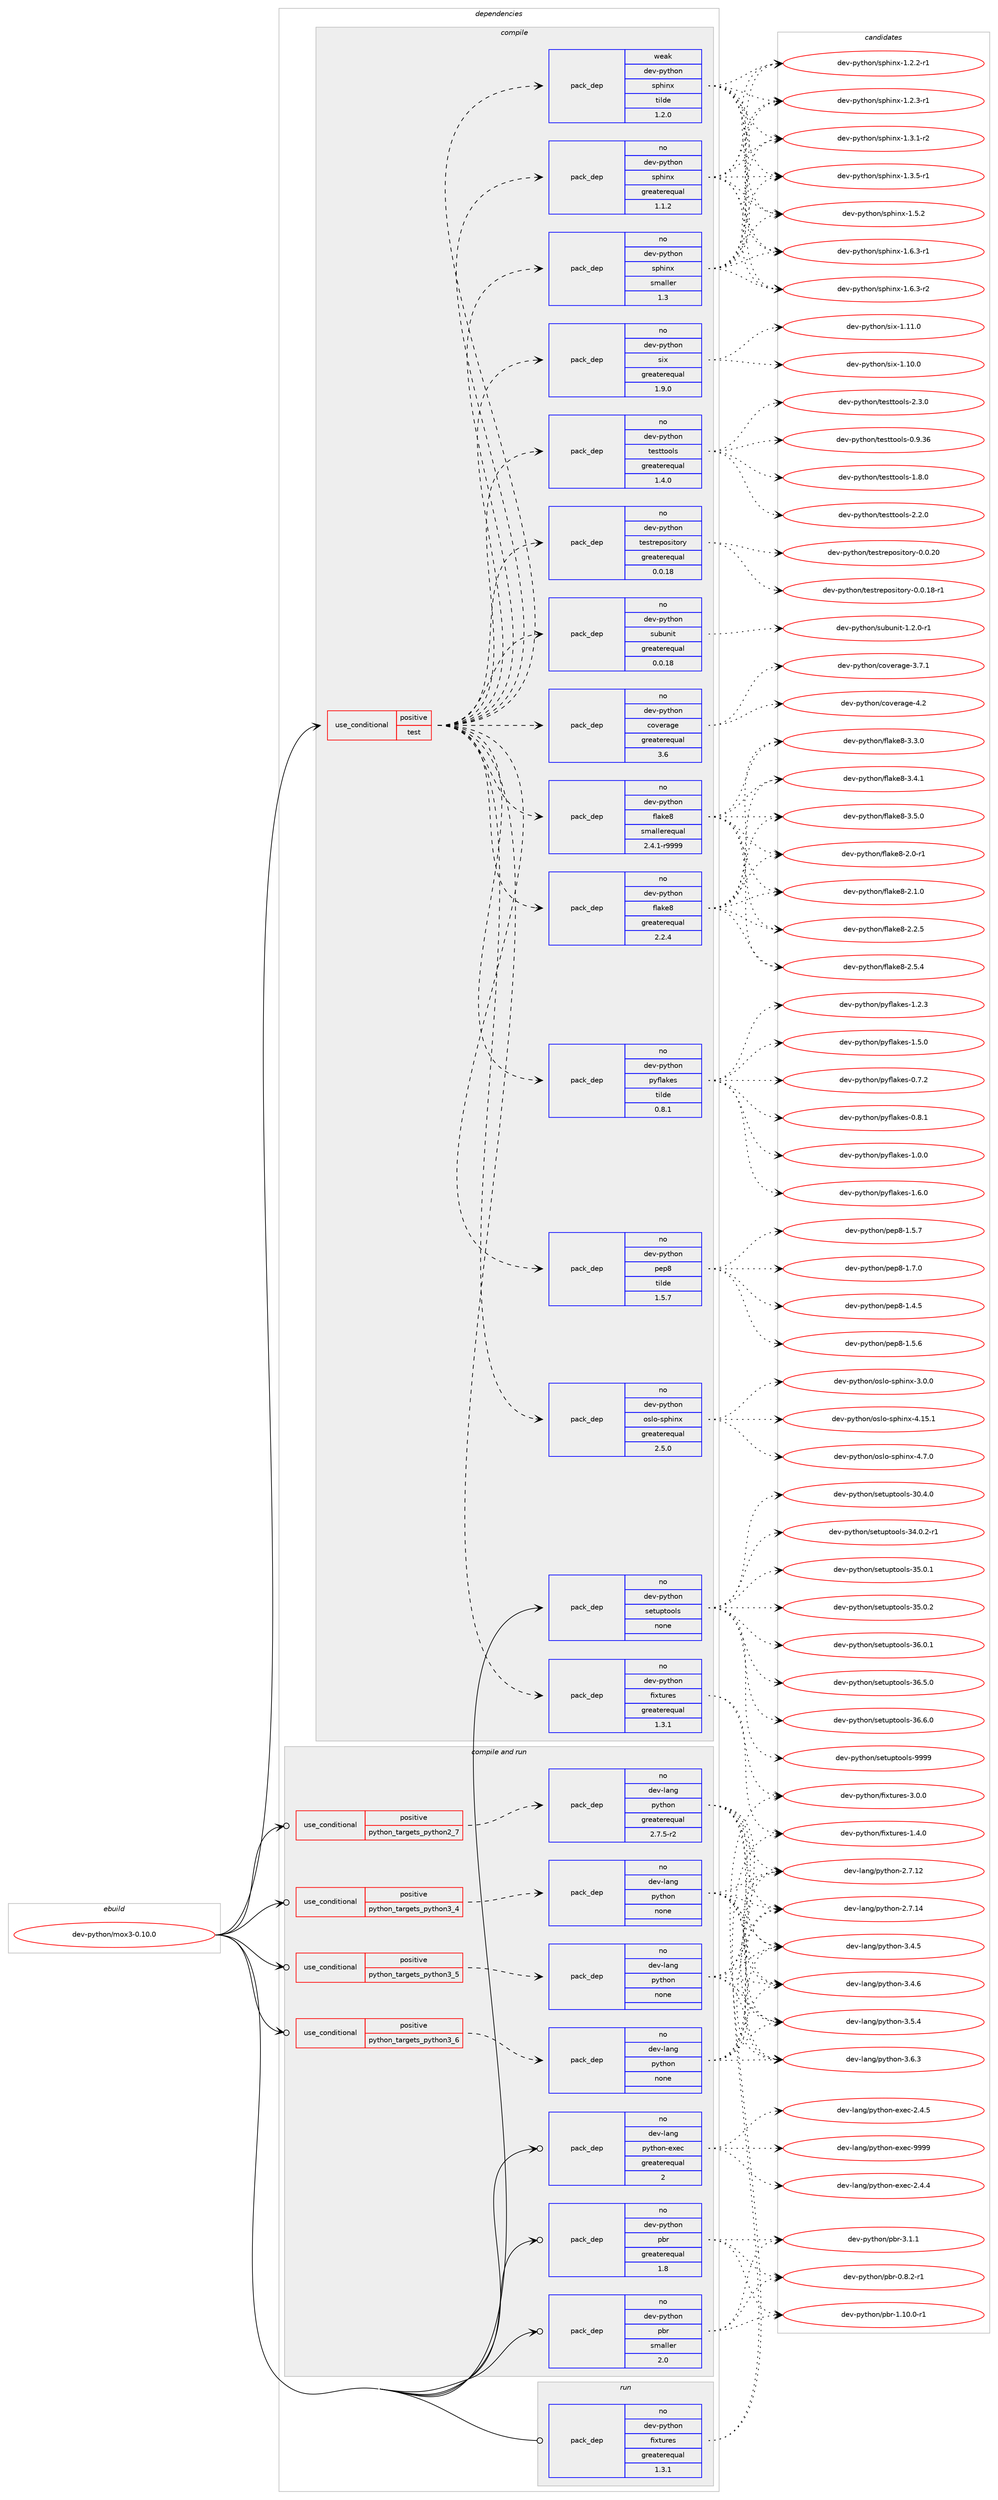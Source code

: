 digraph prolog {

# *************
# Graph options
# *************

newrank=true;
concentrate=true;
compound=true;
graph [rankdir=LR,fontname=Helvetica,fontsize=10,ranksep=1.5];#, ranksep=2.5, nodesep=0.2];
edge  [arrowhead=vee];
node  [fontname=Helvetica,fontsize=10];

# **********
# The ebuild
# **********

subgraph cluster_leftcol {
color=gray;
rank=same;
label=<<i>ebuild</i>>;
id [label="dev-python/mox3-0.10.0", color=red, width=4, href="../dev-python/mox3-0.10.0.svg"];
}

# ****************
# The dependencies
# ****************

subgraph cluster_midcol {
color=gray;
label=<<i>dependencies</i>>;
subgraph cluster_compile {
fillcolor="#eeeeee";
style=filled;
label=<<i>compile</i>>;
subgraph cond35665 {
dependency166751 [label=<<TABLE BORDER="0" CELLBORDER="1" CELLSPACING="0" CELLPADDING="4"><TR><TD ROWSPAN="3" CELLPADDING="10">use_conditional</TD></TR><TR><TD>positive</TD></TR><TR><TD>test</TD></TR></TABLE>>, shape=none, color=red];
subgraph pack127231 {
dependency166752 [label=<<TABLE BORDER="0" CELLBORDER="1" CELLSPACING="0" CELLPADDING="4" WIDTH="220"><TR><TD ROWSPAN="6" CELLPADDING="30">pack_dep</TD></TR><TR><TD WIDTH="110">no</TD></TR><TR><TD>dev-python</TD></TR><TR><TD>fixtures</TD></TR><TR><TD>greaterequal</TD></TR><TR><TD>1.3.1</TD></TR></TABLE>>, shape=none, color=blue];
}
dependency166751:e -> dependency166752:w [weight=20,style="dashed",arrowhead="vee"];
subgraph pack127232 {
dependency166753 [label=<<TABLE BORDER="0" CELLBORDER="1" CELLSPACING="0" CELLPADDING="4" WIDTH="220"><TR><TD ROWSPAN="6" CELLPADDING="30">pack_dep</TD></TR><TR><TD WIDTH="110">no</TD></TR><TR><TD>dev-python</TD></TR><TR><TD>pep8</TD></TR><TR><TD>tilde</TD></TR><TR><TD>1.5.7</TD></TR></TABLE>>, shape=none, color=blue];
}
dependency166751:e -> dependency166753:w [weight=20,style="dashed",arrowhead="vee"];
subgraph pack127233 {
dependency166754 [label=<<TABLE BORDER="0" CELLBORDER="1" CELLSPACING="0" CELLPADDING="4" WIDTH="220"><TR><TD ROWSPAN="6" CELLPADDING="30">pack_dep</TD></TR><TR><TD WIDTH="110">no</TD></TR><TR><TD>dev-python</TD></TR><TR><TD>pyflakes</TD></TR><TR><TD>tilde</TD></TR><TR><TD>0.8.1</TD></TR></TABLE>>, shape=none, color=blue];
}
dependency166751:e -> dependency166754:w [weight=20,style="dashed",arrowhead="vee"];
subgraph pack127234 {
dependency166755 [label=<<TABLE BORDER="0" CELLBORDER="1" CELLSPACING="0" CELLPADDING="4" WIDTH="220"><TR><TD ROWSPAN="6" CELLPADDING="30">pack_dep</TD></TR><TR><TD WIDTH="110">no</TD></TR><TR><TD>dev-python</TD></TR><TR><TD>flake8</TD></TR><TR><TD>greaterequal</TD></TR><TR><TD>2.2.4</TD></TR></TABLE>>, shape=none, color=blue];
}
dependency166751:e -> dependency166755:w [weight=20,style="dashed",arrowhead="vee"];
subgraph pack127235 {
dependency166756 [label=<<TABLE BORDER="0" CELLBORDER="1" CELLSPACING="0" CELLPADDING="4" WIDTH="220"><TR><TD ROWSPAN="6" CELLPADDING="30">pack_dep</TD></TR><TR><TD WIDTH="110">no</TD></TR><TR><TD>dev-python</TD></TR><TR><TD>flake8</TD></TR><TR><TD>smallerequal</TD></TR><TR><TD>2.4.1-r9999</TD></TR></TABLE>>, shape=none, color=blue];
}
dependency166751:e -> dependency166756:w [weight=20,style="dashed",arrowhead="vee"];
subgraph pack127236 {
dependency166757 [label=<<TABLE BORDER="0" CELLBORDER="1" CELLSPACING="0" CELLPADDING="4" WIDTH="220"><TR><TD ROWSPAN="6" CELLPADDING="30">pack_dep</TD></TR><TR><TD WIDTH="110">no</TD></TR><TR><TD>dev-python</TD></TR><TR><TD>coverage</TD></TR><TR><TD>greaterequal</TD></TR><TR><TD>3.6</TD></TR></TABLE>>, shape=none, color=blue];
}
dependency166751:e -> dependency166757:w [weight=20,style="dashed",arrowhead="vee"];
subgraph pack127237 {
dependency166758 [label=<<TABLE BORDER="0" CELLBORDER="1" CELLSPACING="0" CELLPADDING="4" WIDTH="220"><TR><TD ROWSPAN="6" CELLPADDING="30">pack_dep</TD></TR><TR><TD WIDTH="110">no</TD></TR><TR><TD>dev-python</TD></TR><TR><TD>subunit</TD></TR><TR><TD>greaterequal</TD></TR><TR><TD>0.0.18</TD></TR></TABLE>>, shape=none, color=blue];
}
dependency166751:e -> dependency166758:w [weight=20,style="dashed",arrowhead="vee"];
subgraph pack127238 {
dependency166759 [label=<<TABLE BORDER="0" CELLBORDER="1" CELLSPACING="0" CELLPADDING="4" WIDTH="220"><TR><TD ROWSPAN="6" CELLPADDING="30">pack_dep</TD></TR><TR><TD WIDTH="110">no</TD></TR><TR><TD>dev-python</TD></TR><TR><TD>testrepository</TD></TR><TR><TD>greaterequal</TD></TR><TR><TD>0.0.18</TD></TR></TABLE>>, shape=none, color=blue];
}
dependency166751:e -> dependency166759:w [weight=20,style="dashed",arrowhead="vee"];
subgraph pack127239 {
dependency166760 [label=<<TABLE BORDER="0" CELLBORDER="1" CELLSPACING="0" CELLPADDING="4" WIDTH="220"><TR><TD ROWSPAN="6" CELLPADDING="30">pack_dep</TD></TR><TR><TD WIDTH="110">no</TD></TR><TR><TD>dev-python</TD></TR><TR><TD>testtools</TD></TR><TR><TD>greaterequal</TD></TR><TR><TD>1.4.0</TD></TR></TABLE>>, shape=none, color=blue];
}
dependency166751:e -> dependency166760:w [weight=20,style="dashed",arrowhead="vee"];
subgraph pack127240 {
dependency166761 [label=<<TABLE BORDER="0" CELLBORDER="1" CELLSPACING="0" CELLPADDING="4" WIDTH="220"><TR><TD ROWSPAN="6" CELLPADDING="30">pack_dep</TD></TR><TR><TD WIDTH="110">no</TD></TR><TR><TD>dev-python</TD></TR><TR><TD>six</TD></TR><TR><TD>greaterequal</TD></TR><TR><TD>1.9.0</TD></TR></TABLE>>, shape=none, color=blue];
}
dependency166751:e -> dependency166761:w [weight=20,style="dashed",arrowhead="vee"];
subgraph pack127241 {
dependency166762 [label=<<TABLE BORDER="0" CELLBORDER="1" CELLSPACING="0" CELLPADDING="4" WIDTH="220"><TR><TD ROWSPAN="6" CELLPADDING="30">pack_dep</TD></TR><TR><TD WIDTH="110">no</TD></TR><TR><TD>dev-python</TD></TR><TR><TD>sphinx</TD></TR><TR><TD>greaterequal</TD></TR><TR><TD>1.1.2</TD></TR></TABLE>>, shape=none, color=blue];
}
dependency166751:e -> dependency166762:w [weight=20,style="dashed",arrowhead="vee"];
subgraph pack127242 {
dependency166763 [label=<<TABLE BORDER="0" CELLBORDER="1" CELLSPACING="0" CELLPADDING="4" WIDTH="220"><TR><TD ROWSPAN="6" CELLPADDING="30">pack_dep</TD></TR><TR><TD WIDTH="110">weak</TD></TR><TR><TD>dev-python</TD></TR><TR><TD>sphinx</TD></TR><TR><TD>tilde</TD></TR><TR><TD>1.2.0</TD></TR></TABLE>>, shape=none, color=blue];
}
dependency166751:e -> dependency166763:w [weight=20,style="dashed",arrowhead="vee"];
subgraph pack127243 {
dependency166764 [label=<<TABLE BORDER="0" CELLBORDER="1" CELLSPACING="0" CELLPADDING="4" WIDTH="220"><TR><TD ROWSPAN="6" CELLPADDING="30">pack_dep</TD></TR><TR><TD WIDTH="110">no</TD></TR><TR><TD>dev-python</TD></TR><TR><TD>sphinx</TD></TR><TR><TD>smaller</TD></TR><TR><TD>1.3</TD></TR></TABLE>>, shape=none, color=blue];
}
dependency166751:e -> dependency166764:w [weight=20,style="dashed",arrowhead="vee"];
subgraph pack127244 {
dependency166765 [label=<<TABLE BORDER="0" CELLBORDER="1" CELLSPACING="0" CELLPADDING="4" WIDTH="220"><TR><TD ROWSPAN="6" CELLPADDING="30">pack_dep</TD></TR><TR><TD WIDTH="110">no</TD></TR><TR><TD>dev-python</TD></TR><TR><TD>oslo-sphinx</TD></TR><TR><TD>greaterequal</TD></TR><TR><TD>2.5.0</TD></TR></TABLE>>, shape=none, color=blue];
}
dependency166751:e -> dependency166765:w [weight=20,style="dashed",arrowhead="vee"];
}
id:e -> dependency166751:w [weight=20,style="solid",arrowhead="vee"];
subgraph pack127245 {
dependency166766 [label=<<TABLE BORDER="0" CELLBORDER="1" CELLSPACING="0" CELLPADDING="4" WIDTH="220"><TR><TD ROWSPAN="6" CELLPADDING="30">pack_dep</TD></TR><TR><TD WIDTH="110">no</TD></TR><TR><TD>dev-python</TD></TR><TR><TD>setuptools</TD></TR><TR><TD>none</TD></TR><TR><TD></TD></TR></TABLE>>, shape=none, color=blue];
}
id:e -> dependency166766:w [weight=20,style="solid",arrowhead="vee"];
}
subgraph cluster_compileandrun {
fillcolor="#eeeeee";
style=filled;
label=<<i>compile and run</i>>;
subgraph cond35666 {
dependency166767 [label=<<TABLE BORDER="0" CELLBORDER="1" CELLSPACING="0" CELLPADDING="4"><TR><TD ROWSPAN="3" CELLPADDING="10">use_conditional</TD></TR><TR><TD>positive</TD></TR><TR><TD>python_targets_python2_7</TD></TR></TABLE>>, shape=none, color=red];
subgraph pack127246 {
dependency166768 [label=<<TABLE BORDER="0" CELLBORDER="1" CELLSPACING="0" CELLPADDING="4" WIDTH="220"><TR><TD ROWSPAN="6" CELLPADDING="30">pack_dep</TD></TR><TR><TD WIDTH="110">no</TD></TR><TR><TD>dev-lang</TD></TR><TR><TD>python</TD></TR><TR><TD>greaterequal</TD></TR><TR><TD>2.7.5-r2</TD></TR></TABLE>>, shape=none, color=blue];
}
dependency166767:e -> dependency166768:w [weight=20,style="dashed",arrowhead="vee"];
}
id:e -> dependency166767:w [weight=20,style="solid",arrowhead="odotvee"];
subgraph cond35667 {
dependency166769 [label=<<TABLE BORDER="0" CELLBORDER="1" CELLSPACING="0" CELLPADDING="4"><TR><TD ROWSPAN="3" CELLPADDING="10">use_conditional</TD></TR><TR><TD>positive</TD></TR><TR><TD>python_targets_python3_4</TD></TR></TABLE>>, shape=none, color=red];
subgraph pack127247 {
dependency166770 [label=<<TABLE BORDER="0" CELLBORDER="1" CELLSPACING="0" CELLPADDING="4" WIDTH="220"><TR><TD ROWSPAN="6" CELLPADDING="30">pack_dep</TD></TR><TR><TD WIDTH="110">no</TD></TR><TR><TD>dev-lang</TD></TR><TR><TD>python</TD></TR><TR><TD>none</TD></TR><TR><TD></TD></TR></TABLE>>, shape=none, color=blue];
}
dependency166769:e -> dependency166770:w [weight=20,style="dashed",arrowhead="vee"];
}
id:e -> dependency166769:w [weight=20,style="solid",arrowhead="odotvee"];
subgraph cond35668 {
dependency166771 [label=<<TABLE BORDER="0" CELLBORDER="1" CELLSPACING="0" CELLPADDING="4"><TR><TD ROWSPAN="3" CELLPADDING="10">use_conditional</TD></TR><TR><TD>positive</TD></TR><TR><TD>python_targets_python3_5</TD></TR></TABLE>>, shape=none, color=red];
subgraph pack127248 {
dependency166772 [label=<<TABLE BORDER="0" CELLBORDER="1" CELLSPACING="0" CELLPADDING="4" WIDTH="220"><TR><TD ROWSPAN="6" CELLPADDING="30">pack_dep</TD></TR><TR><TD WIDTH="110">no</TD></TR><TR><TD>dev-lang</TD></TR><TR><TD>python</TD></TR><TR><TD>none</TD></TR><TR><TD></TD></TR></TABLE>>, shape=none, color=blue];
}
dependency166771:e -> dependency166772:w [weight=20,style="dashed",arrowhead="vee"];
}
id:e -> dependency166771:w [weight=20,style="solid",arrowhead="odotvee"];
subgraph cond35669 {
dependency166773 [label=<<TABLE BORDER="0" CELLBORDER="1" CELLSPACING="0" CELLPADDING="4"><TR><TD ROWSPAN="3" CELLPADDING="10">use_conditional</TD></TR><TR><TD>positive</TD></TR><TR><TD>python_targets_python3_6</TD></TR></TABLE>>, shape=none, color=red];
subgraph pack127249 {
dependency166774 [label=<<TABLE BORDER="0" CELLBORDER="1" CELLSPACING="0" CELLPADDING="4" WIDTH="220"><TR><TD ROWSPAN="6" CELLPADDING="30">pack_dep</TD></TR><TR><TD WIDTH="110">no</TD></TR><TR><TD>dev-lang</TD></TR><TR><TD>python</TD></TR><TR><TD>none</TD></TR><TR><TD></TD></TR></TABLE>>, shape=none, color=blue];
}
dependency166773:e -> dependency166774:w [weight=20,style="dashed",arrowhead="vee"];
}
id:e -> dependency166773:w [weight=20,style="solid",arrowhead="odotvee"];
subgraph pack127250 {
dependency166775 [label=<<TABLE BORDER="0" CELLBORDER="1" CELLSPACING="0" CELLPADDING="4" WIDTH="220"><TR><TD ROWSPAN="6" CELLPADDING="30">pack_dep</TD></TR><TR><TD WIDTH="110">no</TD></TR><TR><TD>dev-lang</TD></TR><TR><TD>python-exec</TD></TR><TR><TD>greaterequal</TD></TR><TR><TD>2</TD></TR></TABLE>>, shape=none, color=blue];
}
id:e -> dependency166775:w [weight=20,style="solid",arrowhead="odotvee"];
subgraph pack127251 {
dependency166776 [label=<<TABLE BORDER="0" CELLBORDER="1" CELLSPACING="0" CELLPADDING="4" WIDTH="220"><TR><TD ROWSPAN="6" CELLPADDING="30">pack_dep</TD></TR><TR><TD WIDTH="110">no</TD></TR><TR><TD>dev-python</TD></TR><TR><TD>pbr</TD></TR><TR><TD>greaterequal</TD></TR><TR><TD>1.8</TD></TR></TABLE>>, shape=none, color=blue];
}
id:e -> dependency166776:w [weight=20,style="solid",arrowhead="odotvee"];
subgraph pack127252 {
dependency166777 [label=<<TABLE BORDER="0" CELLBORDER="1" CELLSPACING="0" CELLPADDING="4" WIDTH="220"><TR><TD ROWSPAN="6" CELLPADDING="30">pack_dep</TD></TR><TR><TD WIDTH="110">no</TD></TR><TR><TD>dev-python</TD></TR><TR><TD>pbr</TD></TR><TR><TD>smaller</TD></TR><TR><TD>2.0</TD></TR></TABLE>>, shape=none, color=blue];
}
id:e -> dependency166777:w [weight=20,style="solid",arrowhead="odotvee"];
}
subgraph cluster_run {
fillcolor="#eeeeee";
style=filled;
label=<<i>run</i>>;
subgraph pack127253 {
dependency166778 [label=<<TABLE BORDER="0" CELLBORDER="1" CELLSPACING="0" CELLPADDING="4" WIDTH="220"><TR><TD ROWSPAN="6" CELLPADDING="30">pack_dep</TD></TR><TR><TD WIDTH="110">no</TD></TR><TR><TD>dev-python</TD></TR><TR><TD>fixtures</TD></TR><TR><TD>greaterequal</TD></TR><TR><TD>1.3.1</TD></TR></TABLE>>, shape=none, color=blue];
}
id:e -> dependency166778:w [weight=20,style="solid",arrowhead="odot"];
}
}

# **************
# The candidates
# **************

subgraph cluster_choices {
rank=same;
color=gray;
label=<<i>candidates</i>>;

subgraph choice127231 {
color=black;
nodesep=1;
choice1001011184511212111610411111047102105120116117114101115454946524648 [label="dev-python/fixtures-1.4.0", color=red, width=4,href="../dev-python/fixtures-1.4.0.svg"];
choice1001011184511212111610411111047102105120116117114101115455146484648 [label="dev-python/fixtures-3.0.0", color=red, width=4,href="../dev-python/fixtures-3.0.0.svg"];
dependency166752:e -> choice1001011184511212111610411111047102105120116117114101115454946524648:w [style=dotted,weight="100"];
dependency166752:e -> choice1001011184511212111610411111047102105120116117114101115455146484648:w [style=dotted,weight="100"];
}
subgraph choice127232 {
color=black;
nodesep=1;
choice100101118451121211161041111104711210111256454946524653 [label="dev-python/pep8-1.4.5", color=red, width=4,href="../dev-python/pep8-1.4.5.svg"];
choice100101118451121211161041111104711210111256454946534654 [label="dev-python/pep8-1.5.6", color=red, width=4,href="../dev-python/pep8-1.5.6.svg"];
choice100101118451121211161041111104711210111256454946534655 [label="dev-python/pep8-1.5.7", color=red, width=4,href="../dev-python/pep8-1.5.7.svg"];
choice100101118451121211161041111104711210111256454946554648 [label="dev-python/pep8-1.7.0", color=red, width=4,href="../dev-python/pep8-1.7.0.svg"];
dependency166753:e -> choice100101118451121211161041111104711210111256454946524653:w [style=dotted,weight="100"];
dependency166753:e -> choice100101118451121211161041111104711210111256454946534654:w [style=dotted,weight="100"];
dependency166753:e -> choice100101118451121211161041111104711210111256454946534655:w [style=dotted,weight="100"];
dependency166753:e -> choice100101118451121211161041111104711210111256454946554648:w [style=dotted,weight="100"];
}
subgraph choice127233 {
color=black;
nodesep=1;
choice100101118451121211161041111104711212110210897107101115454846554650 [label="dev-python/pyflakes-0.7.2", color=red, width=4,href="../dev-python/pyflakes-0.7.2.svg"];
choice100101118451121211161041111104711212110210897107101115454846564649 [label="dev-python/pyflakes-0.8.1", color=red, width=4,href="../dev-python/pyflakes-0.8.1.svg"];
choice100101118451121211161041111104711212110210897107101115454946484648 [label="dev-python/pyflakes-1.0.0", color=red, width=4,href="../dev-python/pyflakes-1.0.0.svg"];
choice100101118451121211161041111104711212110210897107101115454946504651 [label="dev-python/pyflakes-1.2.3", color=red, width=4,href="../dev-python/pyflakes-1.2.3.svg"];
choice100101118451121211161041111104711212110210897107101115454946534648 [label="dev-python/pyflakes-1.5.0", color=red, width=4,href="../dev-python/pyflakes-1.5.0.svg"];
choice100101118451121211161041111104711212110210897107101115454946544648 [label="dev-python/pyflakes-1.6.0", color=red, width=4,href="../dev-python/pyflakes-1.6.0.svg"];
dependency166754:e -> choice100101118451121211161041111104711212110210897107101115454846554650:w [style=dotted,weight="100"];
dependency166754:e -> choice100101118451121211161041111104711212110210897107101115454846564649:w [style=dotted,weight="100"];
dependency166754:e -> choice100101118451121211161041111104711212110210897107101115454946484648:w [style=dotted,weight="100"];
dependency166754:e -> choice100101118451121211161041111104711212110210897107101115454946504651:w [style=dotted,weight="100"];
dependency166754:e -> choice100101118451121211161041111104711212110210897107101115454946534648:w [style=dotted,weight="100"];
dependency166754:e -> choice100101118451121211161041111104711212110210897107101115454946544648:w [style=dotted,weight="100"];
}
subgraph choice127234 {
color=black;
nodesep=1;
choice10010111845112121116104111110471021089710710156455046484511449 [label="dev-python/flake8-2.0-r1", color=red, width=4,href="../dev-python/flake8-2.0-r1.svg"];
choice10010111845112121116104111110471021089710710156455046494648 [label="dev-python/flake8-2.1.0", color=red, width=4,href="../dev-python/flake8-2.1.0.svg"];
choice10010111845112121116104111110471021089710710156455046504653 [label="dev-python/flake8-2.2.5", color=red, width=4,href="../dev-python/flake8-2.2.5.svg"];
choice10010111845112121116104111110471021089710710156455046534652 [label="dev-python/flake8-2.5.4", color=red, width=4,href="../dev-python/flake8-2.5.4.svg"];
choice10010111845112121116104111110471021089710710156455146514648 [label="dev-python/flake8-3.3.0", color=red, width=4,href="../dev-python/flake8-3.3.0.svg"];
choice10010111845112121116104111110471021089710710156455146524649 [label="dev-python/flake8-3.4.1", color=red, width=4,href="../dev-python/flake8-3.4.1.svg"];
choice10010111845112121116104111110471021089710710156455146534648 [label="dev-python/flake8-3.5.0", color=red, width=4,href="../dev-python/flake8-3.5.0.svg"];
dependency166755:e -> choice10010111845112121116104111110471021089710710156455046484511449:w [style=dotted,weight="100"];
dependency166755:e -> choice10010111845112121116104111110471021089710710156455046494648:w [style=dotted,weight="100"];
dependency166755:e -> choice10010111845112121116104111110471021089710710156455046504653:w [style=dotted,weight="100"];
dependency166755:e -> choice10010111845112121116104111110471021089710710156455046534652:w [style=dotted,weight="100"];
dependency166755:e -> choice10010111845112121116104111110471021089710710156455146514648:w [style=dotted,weight="100"];
dependency166755:e -> choice10010111845112121116104111110471021089710710156455146524649:w [style=dotted,weight="100"];
dependency166755:e -> choice10010111845112121116104111110471021089710710156455146534648:w [style=dotted,weight="100"];
}
subgraph choice127235 {
color=black;
nodesep=1;
choice10010111845112121116104111110471021089710710156455046484511449 [label="dev-python/flake8-2.0-r1", color=red, width=4,href="../dev-python/flake8-2.0-r1.svg"];
choice10010111845112121116104111110471021089710710156455046494648 [label="dev-python/flake8-2.1.0", color=red, width=4,href="../dev-python/flake8-2.1.0.svg"];
choice10010111845112121116104111110471021089710710156455046504653 [label="dev-python/flake8-2.2.5", color=red, width=4,href="../dev-python/flake8-2.2.5.svg"];
choice10010111845112121116104111110471021089710710156455046534652 [label="dev-python/flake8-2.5.4", color=red, width=4,href="../dev-python/flake8-2.5.4.svg"];
choice10010111845112121116104111110471021089710710156455146514648 [label="dev-python/flake8-3.3.0", color=red, width=4,href="../dev-python/flake8-3.3.0.svg"];
choice10010111845112121116104111110471021089710710156455146524649 [label="dev-python/flake8-3.4.1", color=red, width=4,href="../dev-python/flake8-3.4.1.svg"];
choice10010111845112121116104111110471021089710710156455146534648 [label="dev-python/flake8-3.5.0", color=red, width=4,href="../dev-python/flake8-3.5.0.svg"];
dependency166756:e -> choice10010111845112121116104111110471021089710710156455046484511449:w [style=dotted,weight="100"];
dependency166756:e -> choice10010111845112121116104111110471021089710710156455046494648:w [style=dotted,weight="100"];
dependency166756:e -> choice10010111845112121116104111110471021089710710156455046504653:w [style=dotted,weight="100"];
dependency166756:e -> choice10010111845112121116104111110471021089710710156455046534652:w [style=dotted,weight="100"];
dependency166756:e -> choice10010111845112121116104111110471021089710710156455146514648:w [style=dotted,weight="100"];
dependency166756:e -> choice10010111845112121116104111110471021089710710156455146524649:w [style=dotted,weight="100"];
dependency166756:e -> choice10010111845112121116104111110471021089710710156455146534648:w [style=dotted,weight="100"];
}
subgraph choice127236 {
color=black;
nodesep=1;
choice10010111845112121116104111110479911111810111497103101455146554649 [label="dev-python/coverage-3.7.1", color=red, width=4,href="../dev-python/coverage-3.7.1.svg"];
choice1001011184511212111610411111047991111181011149710310145524650 [label="dev-python/coverage-4.2", color=red, width=4,href="../dev-python/coverage-4.2.svg"];
dependency166757:e -> choice10010111845112121116104111110479911111810111497103101455146554649:w [style=dotted,weight="100"];
dependency166757:e -> choice1001011184511212111610411111047991111181011149710310145524650:w [style=dotted,weight="100"];
}
subgraph choice127237 {
color=black;
nodesep=1;
choice1001011184511212111610411111047115117981171101051164549465046484511449 [label="dev-python/subunit-1.2.0-r1", color=red, width=4,href="../dev-python/subunit-1.2.0-r1.svg"];
dependency166758:e -> choice1001011184511212111610411111047115117981171101051164549465046484511449:w [style=dotted,weight="100"];
}
subgraph choice127238 {
color=black;
nodesep=1;
choice1001011184511212111610411111047116101115116114101112111115105116111114121454846484649564511449 [label="dev-python/testrepository-0.0.18-r1", color=red, width=4,href="../dev-python/testrepository-0.0.18-r1.svg"];
choice100101118451121211161041111104711610111511611410111211111510511611111412145484648465048 [label="dev-python/testrepository-0.0.20", color=red, width=4,href="../dev-python/testrepository-0.0.20.svg"];
dependency166759:e -> choice1001011184511212111610411111047116101115116114101112111115105116111114121454846484649564511449:w [style=dotted,weight="100"];
dependency166759:e -> choice100101118451121211161041111104711610111511611410111211111510511611111412145484648465048:w [style=dotted,weight="100"];
}
subgraph choice127239 {
color=black;
nodesep=1;
choice100101118451121211161041111104711610111511611611111110811545484657465154 [label="dev-python/testtools-0.9.36", color=red, width=4,href="../dev-python/testtools-0.9.36.svg"];
choice1001011184511212111610411111047116101115116116111111108115454946564648 [label="dev-python/testtools-1.8.0", color=red, width=4,href="../dev-python/testtools-1.8.0.svg"];
choice1001011184511212111610411111047116101115116116111111108115455046504648 [label="dev-python/testtools-2.2.0", color=red, width=4,href="../dev-python/testtools-2.2.0.svg"];
choice1001011184511212111610411111047116101115116116111111108115455046514648 [label="dev-python/testtools-2.3.0", color=red, width=4,href="../dev-python/testtools-2.3.0.svg"];
dependency166760:e -> choice100101118451121211161041111104711610111511611611111110811545484657465154:w [style=dotted,weight="100"];
dependency166760:e -> choice1001011184511212111610411111047116101115116116111111108115454946564648:w [style=dotted,weight="100"];
dependency166760:e -> choice1001011184511212111610411111047116101115116116111111108115455046504648:w [style=dotted,weight="100"];
dependency166760:e -> choice1001011184511212111610411111047116101115116116111111108115455046514648:w [style=dotted,weight="100"];
}
subgraph choice127240 {
color=black;
nodesep=1;
choice100101118451121211161041111104711510512045494649484648 [label="dev-python/six-1.10.0", color=red, width=4,href="../dev-python/six-1.10.0.svg"];
choice100101118451121211161041111104711510512045494649494648 [label="dev-python/six-1.11.0", color=red, width=4,href="../dev-python/six-1.11.0.svg"];
dependency166761:e -> choice100101118451121211161041111104711510512045494649484648:w [style=dotted,weight="100"];
dependency166761:e -> choice100101118451121211161041111104711510512045494649494648:w [style=dotted,weight="100"];
}
subgraph choice127241 {
color=black;
nodesep=1;
choice10010111845112121116104111110471151121041051101204549465046504511449 [label="dev-python/sphinx-1.2.2-r1", color=red, width=4,href="../dev-python/sphinx-1.2.2-r1.svg"];
choice10010111845112121116104111110471151121041051101204549465046514511449 [label="dev-python/sphinx-1.2.3-r1", color=red, width=4,href="../dev-python/sphinx-1.2.3-r1.svg"];
choice10010111845112121116104111110471151121041051101204549465146494511450 [label="dev-python/sphinx-1.3.1-r2", color=red, width=4,href="../dev-python/sphinx-1.3.1-r2.svg"];
choice10010111845112121116104111110471151121041051101204549465146534511449 [label="dev-python/sphinx-1.3.5-r1", color=red, width=4,href="../dev-python/sphinx-1.3.5-r1.svg"];
choice1001011184511212111610411111047115112104105110120454946534650 [label="dev-python/sphinx-1.5.2", color=red, width=4,href="../dev-python/sphinx-1.5.2.svg"];
choice10010111845112121116104111110471151121041051101204549465446514511449 [label="dev-python/sphinx-1.6.3-r1", color=red, width=4,href="../dev-python/sphinx-1.6.3-r1.svg"];
choice10010111845112121116104111110471151121041051101204549465446514511450 [label="dev-python/sphinx-1.6.3-r2", color=red, width=4,href="../dev-python/sphinx-1.6.3-r2.svg"];
dependency166762:e -> choice10010111845112121116104111110471151121041051101204549465046504511449:w [style=dotted,weight="100"];
dependency166762:e -> choice10010111845112121116104111110471151121041051101204549465046514511449:w [style=dotted,weight="100"];
dependency166762:e -> choice10010111845112121116104111110471151121041051101204549465146494511450:w [style=dotted,weight="100"];
dependency166762:e -> choice10010111845112121116104111110471151121041051101204549465146534511449:w [style=dotted,weight="100"];
dependency166762:e -> choice1001011184511212111610411111047115112104105110120454946534650:w [style=dotted,weight="100"];
dependency166762:e -> choice10010111845112121116104111110471151121041051101204549465446514511449:w [style=dotted,weight="100"];
dependency166762:e -> choice10010111845112121116104111110471151121041051101204549465446514511450:w [style=dotted,weight="100"];
}
subgraph choice127242 {
color=black;
nodesep=1;
choice10010111845112121116104111110471151121041051101204549465046504511449 [label="dev-python/sphinx-1.2.2-r1", color=red, width=4,href="../dev-python/sphinx-1.2.2-r1.svg"];
choice10010111845112121116104111110471151121041051101204549465046514511449 [label="dev-python/sphinx-1.2.3-r1", color=red, width=4,href="../dev-python/sphinx-1.2.3-r1.svg"];
choice10010111845112121116104111110471151121041051101204549465146494511450 [label="dev-python/sphinx-1.3.1-r2", color=red, width=4,href="../dev-python/sphinx-1.3.1-r2.svg"];
choice10010111845112121116104111110471151121041051101204549465146534511449 [label="dev-python/sphinx-1.3.5-r1", color=red, width=4,href="../dev-python/sphinx-1.3.5-r1.svg"];
choice1001011184511212111610411111047115112104105110120454946534650 [label="dev-python/sphinx-1.5.2", color=red, width=4,href="../dev-python/sphinx-1.5.2.svg"];
choice10010111845112121116104111110471151121041051101204549465446514511449 [label="dev-python/sphinx-1.6.3-r1", color=red, width=4,href="../dev-python/sphinx-1.6.3-r1.svg"];
choice10010111845112121116104111110471151121041051101204549465446514511450 [label="dev-python/sphinx-1.6.3-r2", color=red, width=4,href="../dev-python/sphinx-1.6.3-r2.svg"];
dependency166763:e -> choice10010111845112121116104111110471151121041051101204549465046504511449:w [style=dotted,weight="100"];
dependency166763:e -> choice10010111845112121116104111110471151121041051101204549465046514511449:w [style=dotted,weight="100"];
dependency166763:e -> choice10010111845112121116104111110471151121041051101204549465146494511450:w [style=dotted,weight="100"];
dependency166763:e -> choice10010111845112121116104111110471151121041051101204549465146534511449:w [style=dotted,weight="100"];
dependency166763:e -> choice1001011184511212111610411111047115112104105110120454946534650:w [style=dotted,weight="100"];
dependency166763:e -> choice10010111845112121116104111110471151121041051101204549465446514511449:w [style=dotted,weight="100"];
dependency166763:e -> choice10010111845112121116104111110471151121041051101204549465446514511450:w [style=dotted,weight="100"];
}
subgraph choice127243 {
color=black;
nodesep=1;
choice10010111845112121116104111110471151121041051101204549465046504511449 [label="dev-python/sphinx-1.2.2-r1", color=red, width=4,href="../dev-python/sphinx-1.2.2-r1.svg"];
choice10010111845112121116104111110471151121041051101204549465046514511449 [label="dev-python/sphinx-1.2.3-r1", color=red, width=4,href="../dev-python/sphinx-1.2.3-r1.svg"];
choice10010111845112121116104111110471151121041051101204549465146494511450 [label="dev-python/sphinx-1.3.1-r2", color=red, width=4,href="../dev-python/sphinx-1.3.1-r2.svg"];
choice10010111845112121116104111110471151121041051101204549465146534511449 [label="dev-python/sphinx-1.3.5-r1", color=red, width=4,href="../dev-python/sphinx-1.3.5-r1.svg"];
choice1001011184511212111610411111047115112104105110120454946534650 [label="dev-python/sphinx-1.5.2", color=red, width=4,href="../dev-python/sphinx-1.5.2.svg"];
choice10010111845112121116104111110471151121041051101204549465446514511449 [label="dev-python/sphinx-1.6.3-r1", color=red, width=4,href="../dev-python/sphinx-1.6.3-r1.svg"];
choice10010111845112121116104111110471151121041051101204549465446514511450 [label="dev-python/sphinx-1.6.3-r2", color=red, width=4,href="../dev-python/sphinx-1.6.3-r2.svg"];
dependency166764:e -> choice10010111845112121116104111110471151121041051101204549465046504511449:w [style=dotted,weight="100"];
dependency166764:e -> choice10010111845112121116104111110471151121041051101204549465046514511449:w [style=dotted,weight="100"];
dependency166764:e -> choice10010111845112121116104111110471151121041051101204549465146494511450:w [style=dotted,weight="100"];
dependency166764:e -> choice10010111845112121116104111110471151121041051101204549465146534511449:w [style=dotted,weight="100"];
dependency166764:e -> choice1001011184511212111610411111047115112104105110120454946534650:w [style=dotted,weight="100"];
dependency166764:e -> choice10010111845112121116104111110471151121041051101204549465446514511449:w [style=dotted,weight="100"];
dependency166764:e -> choice10010111845112121116104111110471151121041051101204549465446514511450:w [style=dotted,weight="100"];
}
subgraph choice127244 {
color=black;
nodesep=1;
choice100101118451121211161041111104711111510811145115112104105110120455146484648 [label="dev-python/oslo-sphinx-3.0.0", color=red, width=4,href="../dev-python/oslo-sphinx-3.0.0.svg"];
choice10010111845112121116104111110471111151081114511511210410511012045524649534649 [label="dev-python/oslo-sphinx-4.15.1", color=red, width=4,href="../dev-python/oslo-sphinx-4.15.1.svg"];
choice100101118451121211161041111104711111510811145115112104105110120455246554648 [label="dev-python/oslo-sphinx-4.7.0", color=red, width=4,href="../dev-python/oslo-sphinx-4.7.0.svg"];
dependency166765:e -> choice100101118451121211161041111104711111510811145115112104105110120455146484648:w [style=dotted,weight="100"];
dependency166765:e -> choice10010111845112121116104111110471111151081114511511210410511012045524649534649:w [style=dotted,weight="100"];
dependency166765:e -> choice100101118451121211161041111104711111510811145115112104105110120455246554648:w [style=dotted,weight="100"];
}
subgraph choice127245 {
color=black;
nodesep=1;
choice100101118451121211161041111104711510111611711211611111110811545514846524648 [label="dev-python/setuptools-30.4.0", color=red, width=4,href="../dev-python/setuptools-30.4.0.svg"];
choice1001011184511212111610411111047115101116117112116111111108115455152464846504511449 [label="dev-python/setuptools-34.0.2-r1", color=red, width=4,href="../dev-python/setuptools-34.0.2-r1.svg"];
choice100101118451121211161041111104711510111611711211611111110811545515346484649 [label="dev-python/setuptools-35.0.1", color=red, width=4,href="../dev-python/setuptools-35.0.1.svg"];
choice100101118451121211161041111104711510111611711211611111110811545515346484650 [label="dev-python/setuptools-35.0.2", color=red, width=4,href="../dev-python/setuptools-35.0.2.svg"];
choice100101118451121211161041111104711510111611711211611111110811545515446484649 [label="dev-python/setuptools-36.0.1", color=red, width=4,href="../dev-python/setuptools-36.0.1.svg"];
choice100101118451121211161041111104711510111611711211611111110811545515446534648 [label="dev-python/setuptools-36.5.0", color=red, width=4,href="../dev-python/setuptools-36.5.0.svg"];
choice100101118451121211161041111104711510111611711211611111110811545515446544648 [label="dev-python/setuptools-36.6.0", color=red, width=4,href="../dev-python/setuptools-36.6.0.svg"];
choice10010111845112121116104111110471151011161171121161111111081154557575757 [label="dev-python/setuptools-9999", color=red, width=4,href="../dev-python/setuptools-9999.svg"];
dependency166766:e -> choice100101118451121211161041111104711510111611711211611111110811545514846524648:w [style=dotted,weight="100"];
dependency166766:e -> choice1001011184511212111610411111047115101116117112116111111108115455152464846504511449:w [style=dotted,weight="100"];
dependency166766:e -> choice100101118451121211161041111104711510111611711211611111110811545515346484649:w [style=dotted,weight="100"];
dependency166766:e -> choice100101118451121211161041111104711510111611711211611111110811545515346484650:w [style=dotted,weight="100"];
dependency166766:e -> choice100101118451121211161041111104711510111611711211611111110811545515446484649:w [style=dotted,weight="100"];
dependency166766:e -> choice100101118451121211161041111104711510111611711211611111110811545515446534648:w [style=dotted,weight="100"];
dependency166766:e -> choice100101118451121211161041111104711510111611711211611111110811545515446544648:w [style=dotted,weight="100"];
dependency166766:e -> choice10010111845112121116104111110471151011161171121161111111081154557575757:w [style=dotted,weight="100"];
}
subgraph choice127246 {
color=black;
nodesep=1;
choice10010111845108971101034711212111610411111045504655464950 [label="dev-lang/python-2.7.12", color=red, width=4,href="../dev-lang/python-2.7.12.svg"];
choice10010111845108971101034711212111610411111045504655464952 [label="dev-lang/python-2.7.14", color=red, width=4,href="../dev-lang/python-2.7.14.svg"];
choice100101118451089711010347112121116104111110455146524653 [label="dev-lang/python-3.4.5", color=red, width=4,href="../dev-lang/python-3.4.5.svg"];
choice100101118451089711010347112121116104111110455146524654 [label="dev-lang/python-3.4.6", color=red, width=4,href="../dev-lang/python-3.4.6.svg"];
choice100101118451089711010347112121116104111110455146534652 [label="dev-lang/python-3.5.4", color=red, width=4,href="../dev-lang/python-3.5.4.svg"];
choice100101118451089711010347112121116104111110455146544651 [label="dev-lang/python-3.6.3", color=red, width=4,href="../dev-lang/python-3.6.3.svg"];
dependency166768:e -> choice10010111845108971101034711212111610411111045504655464950:w [style=dotted,weight="100"];
dependency166768:e -> choice10010111845108971101034711212111610411111045504655464952:w [style=dotted,weight="100"];
dependency166768:e -> choice100101118451089711010347112121116104111110455146524653:w [style=dotted,weight="100"];
dependency166768:e -> choice100101118451089711010347112121116104111110455146524654:w [style=dotted,weight="100"];
dependency166768:e -> choice100101118451089711010347112121116104111110455146534652:w [style=dotted,weight="100"];
dependency166768:e -> choice100101118451089711010347112121116104111110455146544651:w [style=dotted,weight="100"];
}
subgraph choice127247 {
color=black;
nodesep=1;
choice10010111845108971101034711212111610411111045504655464950 [label="dev-lang/python-2.7.12", color=red, width=4,href="../dev-lang/python-2.7.12.svg"];
choice10010111845108971101034711212111610411111045504655464952 [label="dev-lang/python-2.7.14", color=red, width=4,href="../dev-lang/python-2.7.14.svg"];
choice100101118451089711010347112121116104111110455146524653 [label="dev-lang/python-3.4.5", color=red, width=4,href="../dev-lang/python-3.4.5.svg"];
choice100101118451089711010347112121116104111110455146524654 [label="dev-lang/python-3.4.6", color=red, width=4,href="../dev-lang/python-3.4.6.svg"];
choice100101118451089711010347112121116104111110455146534652 [label="dev-lang/python-3.5.4", color=red, width=4,href="../dev-lang/python-3.5.4.svg"];
choice100101118451089711010347112121116104111110455146544651 [label="dev-lang/python-3.6.3", color=red, width=4,href="../dev-lang/python-3.6.3.svg"];
dependency166770:e -> choice10010111845108971101034711212111610411111045504655464950:w [style=dotted,weight="100"];
dependency166770:e -> choice10010111845108971101034711212111610411111045504655464952:w [style=dotted,weight="100"];
dependency166770:e -> choice100101118451089711010347112121116104111110455146524653:w [style=dotted,weight="100"];
dependency166770:e -> choice100101118451089711010347112121116104111110455146524654:w [style=dotted,weight="100"];
dependency166770:e -> choice100101118451089711010347112121116104111110455146534652:w [style=dotted,weight="100"];
dependency166770:e -> choice100101118451089711010347112121116104111110455146544651:w [style=dotted,weight="100"];
}
subgraph choice127248 {
color=black;
nodesep=1;
choice10010111845108971101034711212111610411111045504655464950 [label="dev-lang/python-2.7.12", color=red, width=4,href="../dev-lang/python-2.7.12.svg"];
choice10010111845108971101034711212111610411111045504655464952 [label="dev-lang/python-2.7.14", color=red, width=4,href="../dev-lang/python-2.7.14.svg"];
choice100101118451089711010347112121116104111110455146524653 [label="dev-lang/python-3.4.5", color=red, width=4,href="../dev-lang/python-3.4.5.svg"];
choice100101118451089711010347112121116104111110455146524654 [label="dev-lang/python-3.4.6", color=red, width=4,href="../dev-lang/python-3.4.6.svg"];
choice100101118451089711010347112121116104111110455146534652 [label="dev-lang/python-3.5.4", color=red, width=4,href="../dev-lang/python-3.5.4.svg"];
choice100101118451089711010347112121116104111110455146544651 [label="dev-lang/python-3.6.3", color=red, width=4,href="../dev-lang/python-3.6.3.svg"];
dependency166772:e -> choice10010111845108971101034711212111610411111045504655464950:w [style=dotted,weight="100"];
dependency166772:e -> choice10010111845108971101034711212111610411111045504655464952:w [style=dotted,weight="100"];
dependency166772:e -> choice100101118451089711010347112121116104111110455146524653:w [style=dotted,weight="100"];
dependency166772:e -> choice100101118451089711010347112121116104111110455146524654:w [style=dotted,weight="100"];
dependency166772:e -> choice100101118451089711010347112121116104111110455146534652:w [style=dotted,weight="100"];
dependency166772:e -> choice100101118451089711010347112121116104111110455146544651:w [style=dotted,weight="100"];
}
subgraph choice127249 {
color=black;
nodesep=1;
choice10010111845108971101034711212111610411111045504655464950 [label="dev-lang/python-2.7.12", color=red, width=4,href="../dev-lang/python-2.7.12.svg"];
choice10010111845108971101034711212111610411111045504655464952 [label="dev-lang/python-2.7.14", color=red, width=4,href="../dev-lang/python-2.7.14.svg"];
choice100101118451089711010347112121116104111110455146524653 [label="dev-lang/python-3.4.5", color=red, width=4,href="../dev-lang/python-3.4.5.svg"];
choice100101118451089711010347112121116104111110455146524654 [label="dev-lang/python-3.4.6", color=red, width=4,href="../dev-lang/python-3.4.6.svg"];
choice100101118451089711010347112121116104111110455146534652 [label="dev-lang/python-3.5.4", color=red, width=4,href="../dev-lang/python-3.5.4.svg"];
choice100101118451089711010347112121116104111110455146544651 [label="dev-lang/python-3.6.3", color=red, width=4,href="../dev-lang/python-3.6.3.svg"];
dependency166774:e -> choice10010111845108971101034711212111610411111045504655464950:w [style=dotted,weight="100"];
dependency166774:e -> choice10010111845108971101034711212111610411111045504655464952:w [style=dotted,weight="100"];
dependency166774:e -> choice100101118451089711010347112121116104111110455146524653:w [style=dotted,weight="100"];
dependency166774:e -> choice100101118451089711010347112121116104111110455146524654:w [style=dotted,weight="100"];
dependency166774:e -> choice100101118451089711010347112121116104111110455146534652:w [style=dotted,weight="100"];
dependency166774:e -> choice100101118451089711010347112121116104111110455146544651:w [style=dotted,weight="100"];
}
subgraph choice127250 {
color=black;
nodesep=1;
choice1001011184510897110103471121211161041111104510112010199455046524652 [label="dev-lang/python-exec-2.4.4", color=red, width=4,href="../dev-lang/python-exec-2.4.4.svg"];
choice1001011184510897110103471121211161041111104510112010199455046524653 [label="dev-lang/python-exec-2.4.5", color=red, width=4,href="../dev-lang/python-exec-2.4.5.svg"];
choice10010111845108971101034711212111610411111045101120101994557575757 [label="dev-lang/python-exec-9999", color=red, width=4,href="../dev-lang/python-exec-9999.svg"];
dependency166775:e -> choice1001011184510897110103471121211161041111104510112010199455046524652:w [style=dotted,weight="100"];
dependency166775:e -> choice1001011184510897110103471121211161041111104510112010199455046524653:w [style=dotted,weight="100"];
dependency166775:e -> choice10010111845108971101034711212111610411111045101120101994557575757:w [style=dotted,weight="100"];
}
subgraph choice127251 {
color=black;
nodesep=1;
choice1001011184511212111610411111047112981144548465646504511449 [label="dev-python/pbr-0.8.2-r1", color=red, width=4,href="../dev-python/pbr-0.8.2-r1.svg"];
choice100101118451121211161041111104711298114454946494846484511449 [label="dev-python/pbr-1.10.0-r1", color=red, width=4,href="../dev-python/pbr-1.10.0-r1.svg"];
choice100101118451121211161041111104711298114455146494649 [label="dev-python/pbr-3.1.1", color=red, width=4,href="../dev-python/pbr-3.1.1.svg"];
dependency166776:e -> choice1001011184511212111610411111047112981144548465646504511449:w [style=dotted,weight="100"];
dependency166776:e -> choice100101118451121211161041111104711298114454946494846484511449:w [style=dotted,weight="100"];
dependency166776:e -> choice100101118451121211161041111104711298114455146494649:w [style=dotted,weight="100"];
}
subgraph choice127252 {
color=black;
nodesep=1;
choice1001011184511212111610411111047112981144548465646504511449 [label="dev-python/pbr-0.8.2-r1", color=red, width=4,href="../dev-python/pbr-0.8.2-r1.svg"];
choice100101118451121211161041111104711298114454946494846484511449 [label="dev-python/pbr-1.10.0-r1", color=red, width=4,href="../dev-python/pbr-1.10.0-r1.svg"];
choice100101118451121211161041111104711298114455146494649 [label="dev-python/pbr-3.1.1", color=red, width=4,href="../dev-python/pbr-3.1.1.svg"];
dependency166777:e -> choice1001011184511212111610411111047112981144548465646504511449:w [style=dotted,weight="100"];
dependency166777:e -> choice100101118451121211161041111104711298114454946494846484511449:w [style=dotted,weight="100"];
dependency166777:e -> choice100101118451121211161041111104711298114455146494649:w [style=dotted,weight="100"];
}
subgraph choice127253 {
color=black;
nodesep=1;
choice1001011184511212111610411111047102105120116117114101115454946524648 [label="dev-python/fixtures-1.4.0", color=red, width=4,href="../dev-python/fixtures-1.4.0.svg"];
choice1001011184511212111610411111047102105120116117114101115455146484648 [label="dev-python/fixtures-3.0.0", color=red, width=4,href="../dev-python/fixtures-3.0.0.svg"];
dependency166778:e -> choice1001011184511212111610411111047102105120116117114101115454946524648:w [style=dotted,weight="100"];
dependency166778:e -> choice1001011184511212111610411111047102105120116117114101115455146484648:w [style=dotted,weight="100"];
}
}

}

